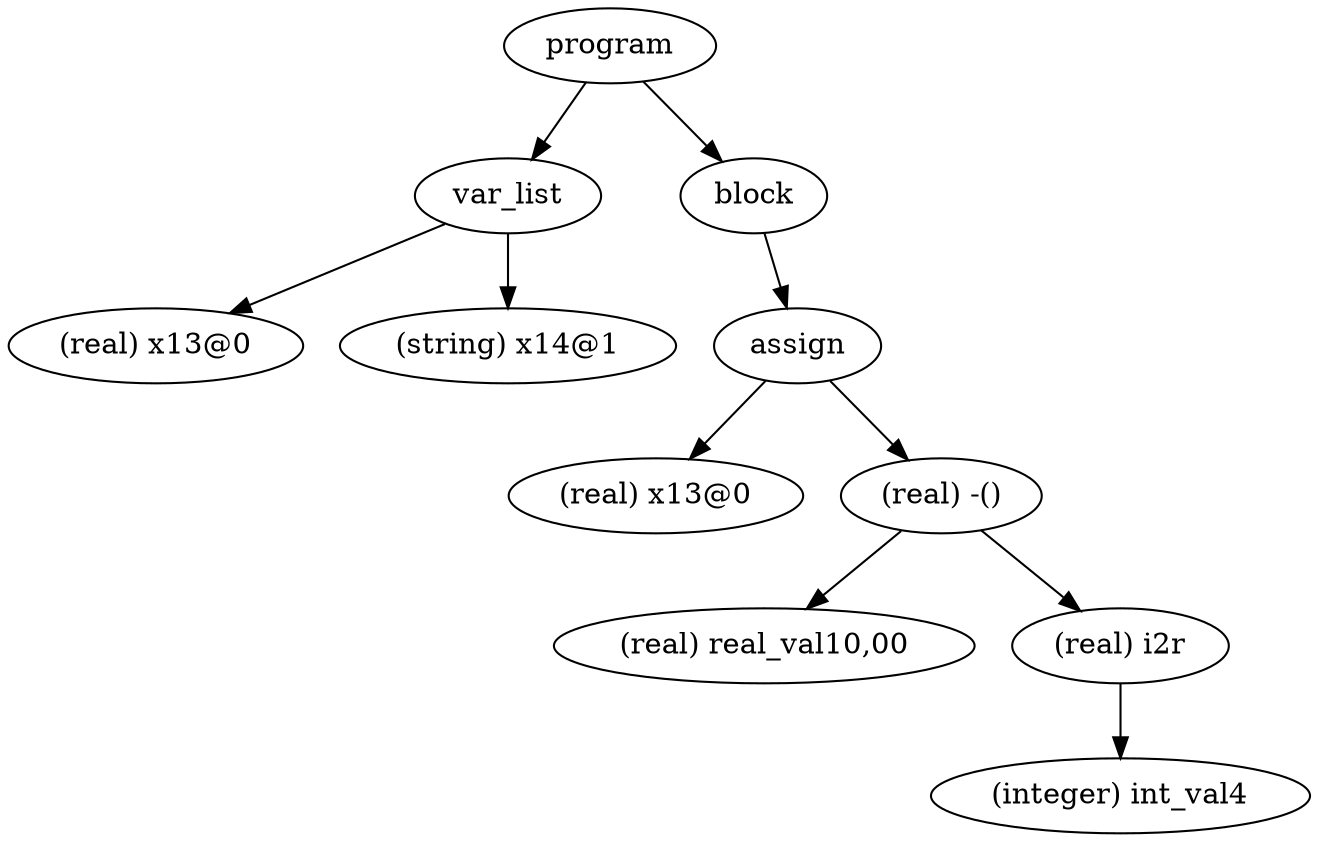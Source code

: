 digraph {
graph [ordering="out"];
node0[label="program"];
node1[label="var_list"];
node2[label="(real) x13@0"];
node1 -> node2;
node3[label="(string) x14@1"];
node1 -> node3;
node0 -> node1;
node4[label="block"];
node5[label="assign"];
node6[label="(real) x13@0"];
node5 -> node6;
node7[label="(real) -()"];
node8[label="(real) real_val10,00"];
node7 -> node8;
node9[label="(real) i2r"];
node10[label="(integer) int_val4"];
node9 -> node10;
node7 -> node9;
node5 -> node7;
node4 -> node5;
node0 -> node4;
}
